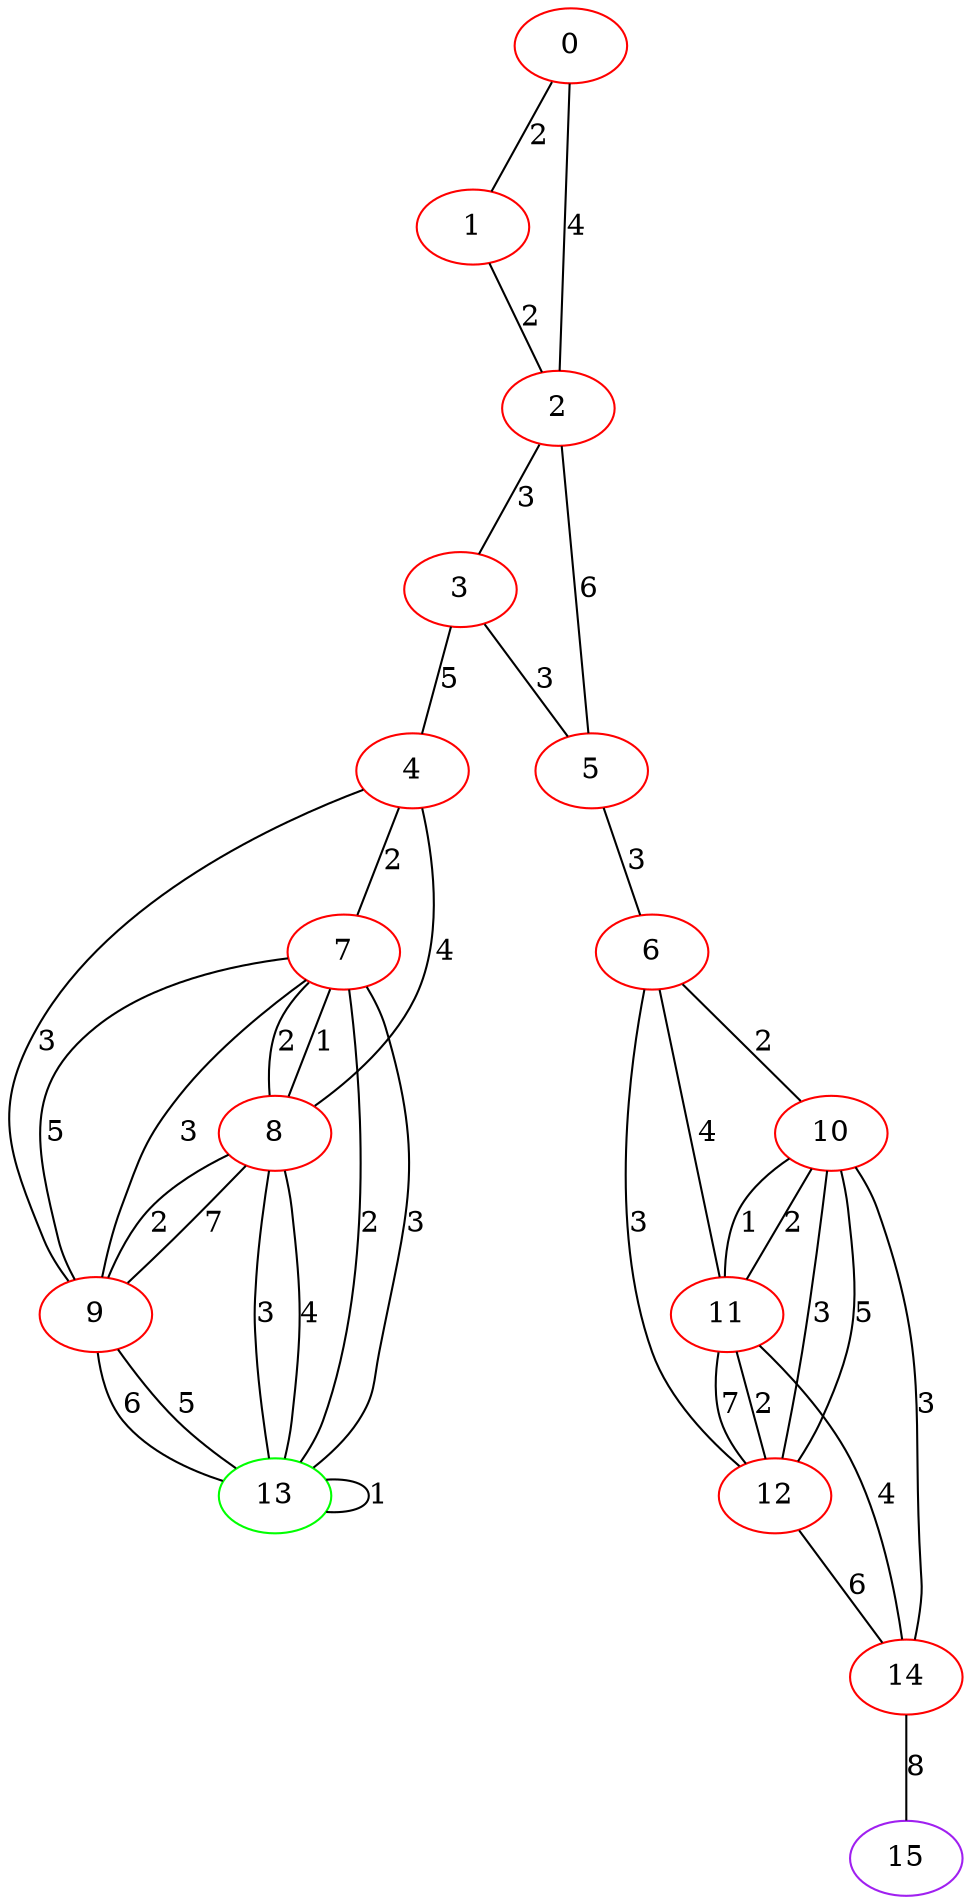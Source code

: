 graph "" {
0 [color=red, weight=1];
1 [color=red, weight=1];
2 [color=red, weight=1];
3 [color=red, weight=1];
4 [color=red, weight=1];
5 [color=red, weight=1];
6 [color=red, weight=1];
7 [color=red, weight=1];
8 [color=red, weight=1];
9 [color=red, weight=1];
10 [color=red, weight=1];
11 [color=red, weight=1];
12 [color=red, weight=1];
13 [color=green, weight=2];
14 [color=red, weight=1];
15 [color=purple, weight=4];
0 -- 1  [key=0, label=2];
0 -- 2  [key=0, label=4];
1 -- 2  [key=0, label=2];
2 -- 3  [key=0, label=3];
2 -- 5  [key=0, label=6];
3 -- 4  [key=0, label=5];
3 -- 5  [key=0, label=3];
4 -- 8  [key=0, label=4];
4 -- 9  [key=0, label=3];
4 -- 7  [key=0, label=2];
5 -- 6  [key=0, label=3];
6 -- 10  [key=0, label=2];
6 -- 11  [key=0, label=4];
6 -- 12  [key=0, label=3];
7 -- 8  [key=0, label=2];
7 -- 8  [key=1, label=1];
7 -- 9  [key=0, label=5];
7 -- 9  [key=1, label=3];
7 -- 13  [key=0, label=2];
7 -- 13  [key=1, label=3];
8 -- 9  [key=0, label=7];
8 -- 9  [key=1, label=2];
8 -- 13  [key=0, label=3];
8 -- 13  [key=1, label=4];
9 -- 13  [key=0, label=5];
9 -- 13  [key=1, label=6];
10 -- 11  [key=0, label=1];
10 -- 11  [key=1, label=2];
10 -- 12  [key=0, label=3];
10 -- 12  [key=1, label=5];
10 -- 14  [key=0, label=3];
11 -- 12  [key=0, label=2];
11 -- 12  [key=1, label=7];
11 -- 14  [key=0, label=4];
12 -- 14  [key=0, label=6];
13 -- 13  [key=0, label=1];
14 -- 15  [key=0, label=8];
}
